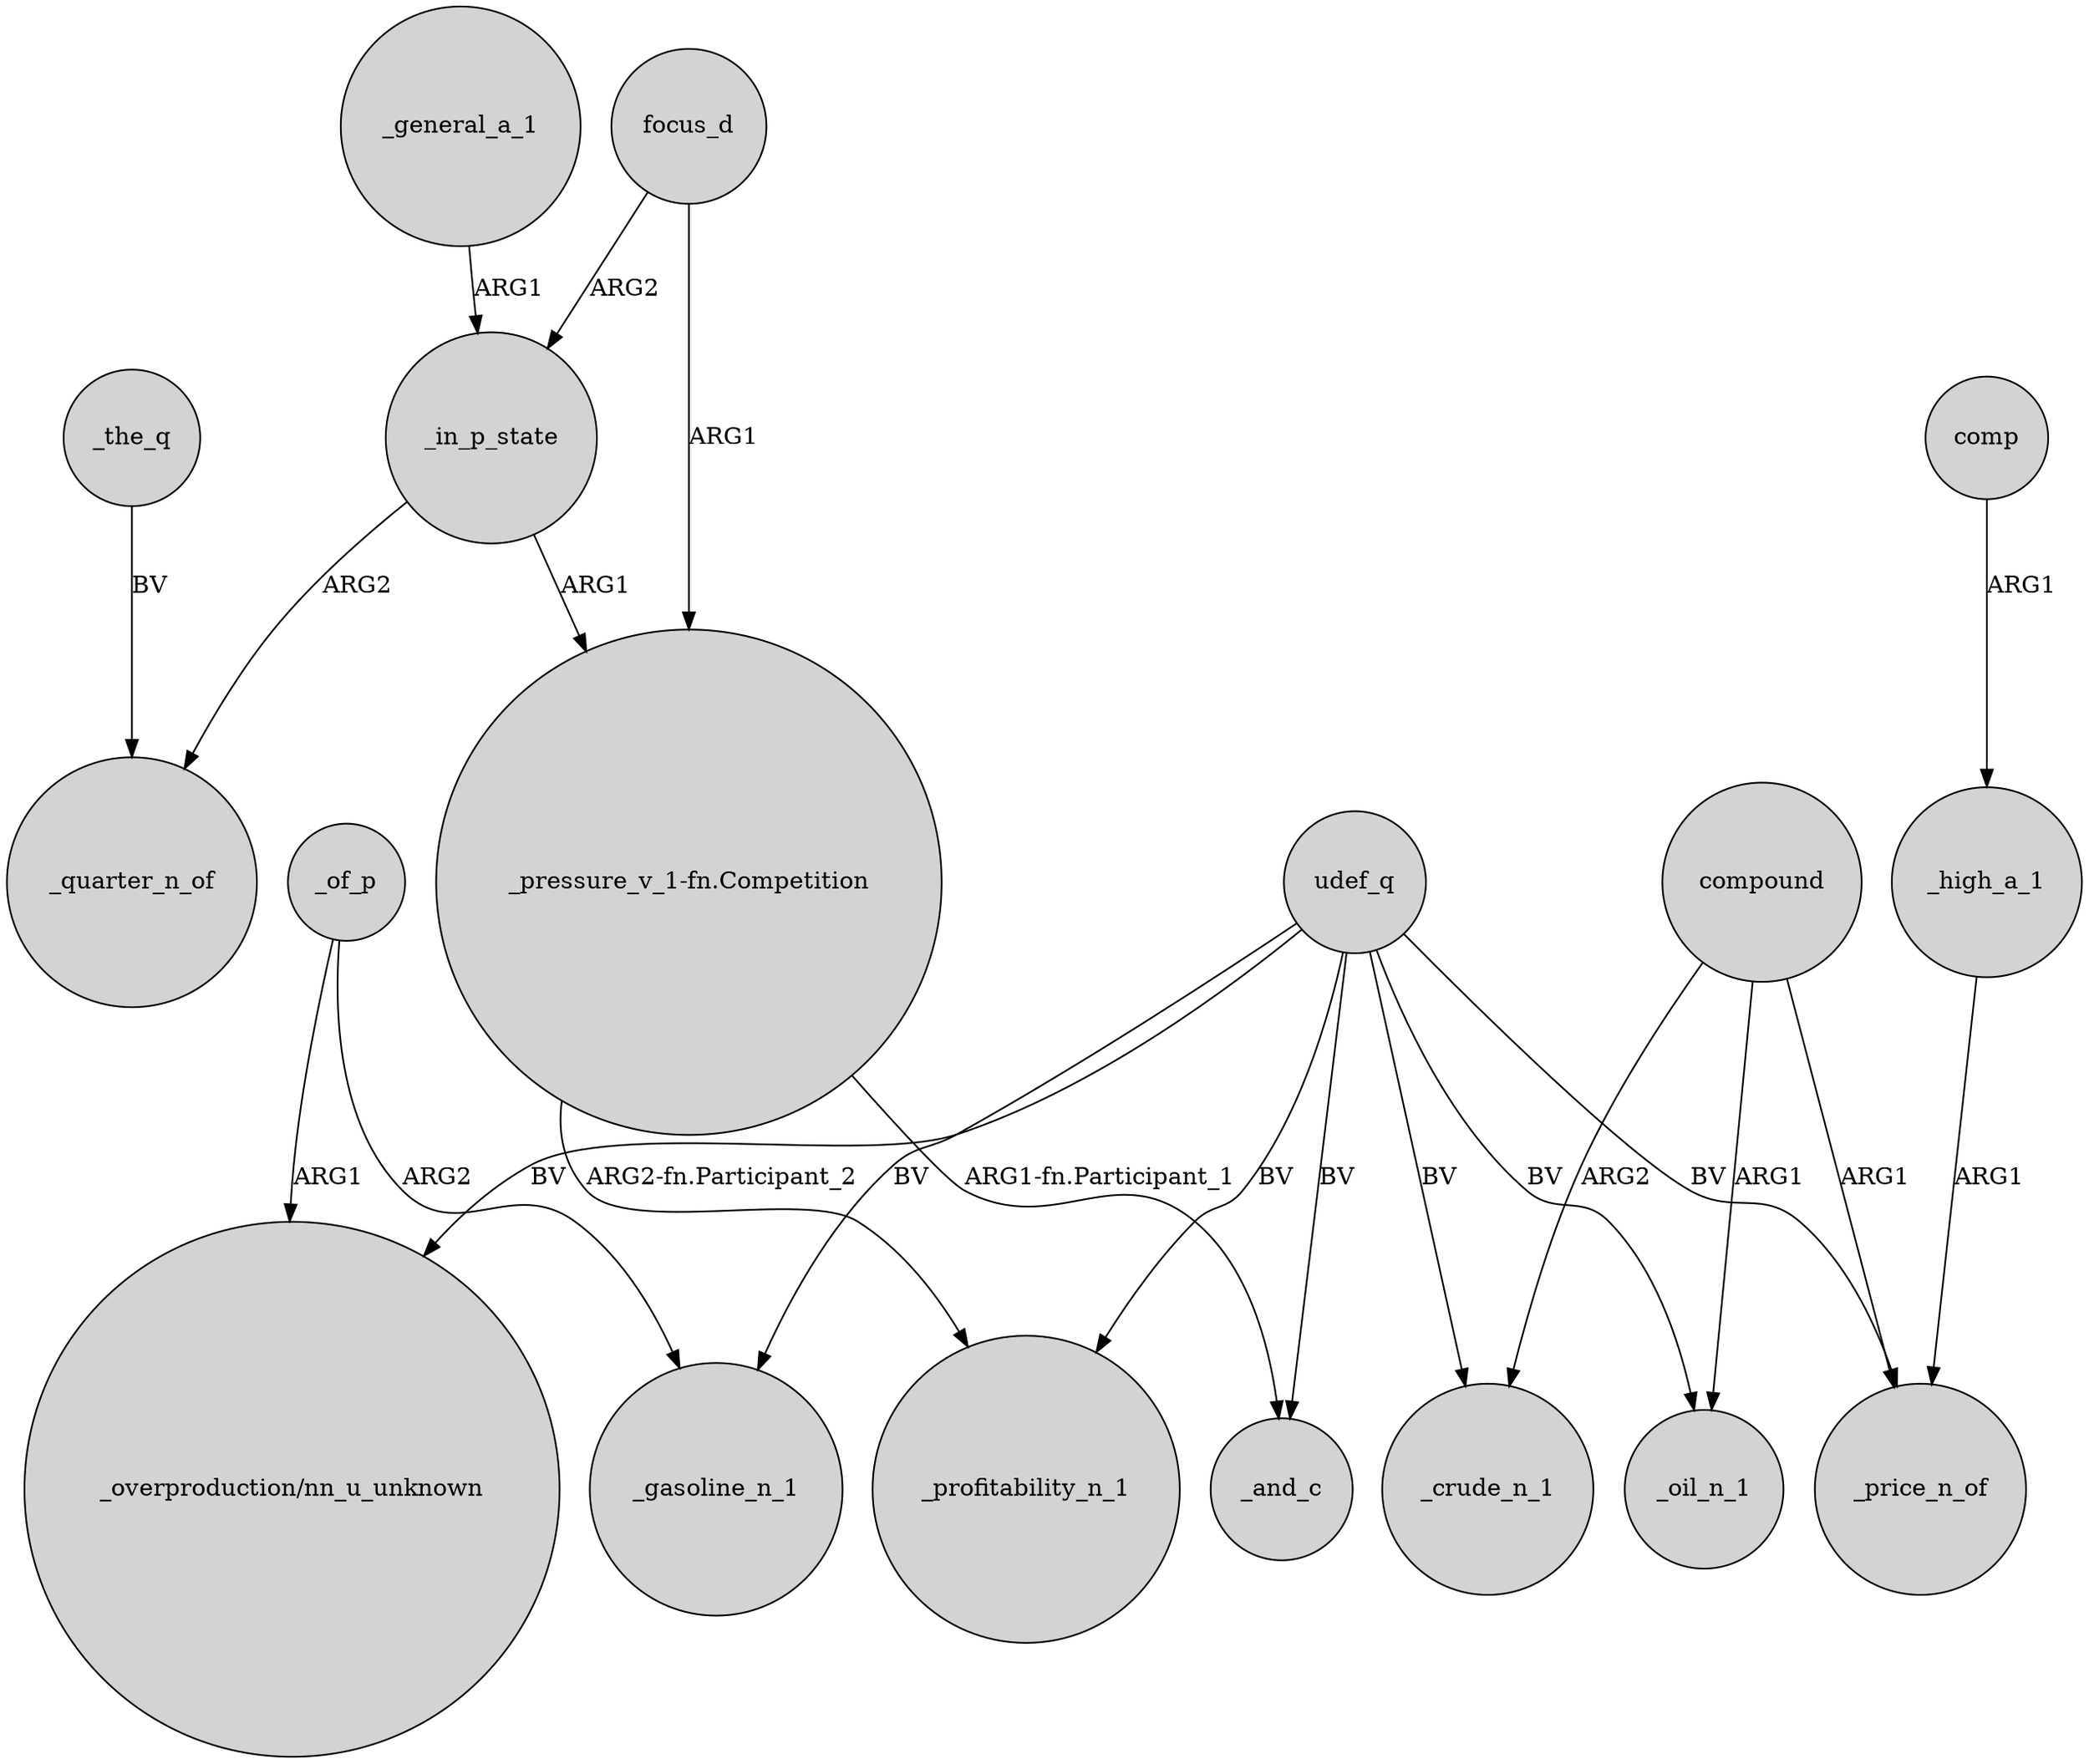 digraph {
	node [shape=circle style=filled]
	_general_a_1 -> _in_p_state [label=ARG1]
	focus_d -> _in_p_state [label=ARG2]
	udef_q -> _gasoline_n_1 [label=BV]
	udef_q -> _oil_n_1 [label=BV]
	udef_q -> _price_n_of [label=BV]
	udef_q -> _crude_n_1 [label=BV]
	_the_q -> _quarter_n_of [label=BV]
	udef_q -> _and_c [label=BV]
	compound -> _oil_n_1 [label=ARG1]
	_of_p -> "_overproduction/nn_u_unknown" [label=ARG1]
	_high_a_1 -> _price_n_of [label=ARG1]
	"_pressure_v_1-fn.Competition" -> _and_c [label="ARG1-fn.Participant_1"]
	_in_p_state -> _quarter_n_of [label=ARG2]
	comp -> _high_a_1 [label=ARG1]
	udef_q -> _profitability_n_1 [label=BV]
	udef_q -> "_overproduction/nn_u_unknown" [label=BV]
	"_pressure_v_1-fn.Competition" -> _profitability_n_1 [label="ARG2-fn.Participant_2"]
	_in_p_state -> "_pressure_v_1-fn.Competition" [label=ARG1]
	compound -> _crude_n_1 [label=ARG2]
	focus_d -> "_pressure_v_1-fn.Competition" [label=ARG1]
	_of_p -> _gasoline_n_1 [label=ARG2]
	compound -> _price_n_of [label=ARG1]
}
